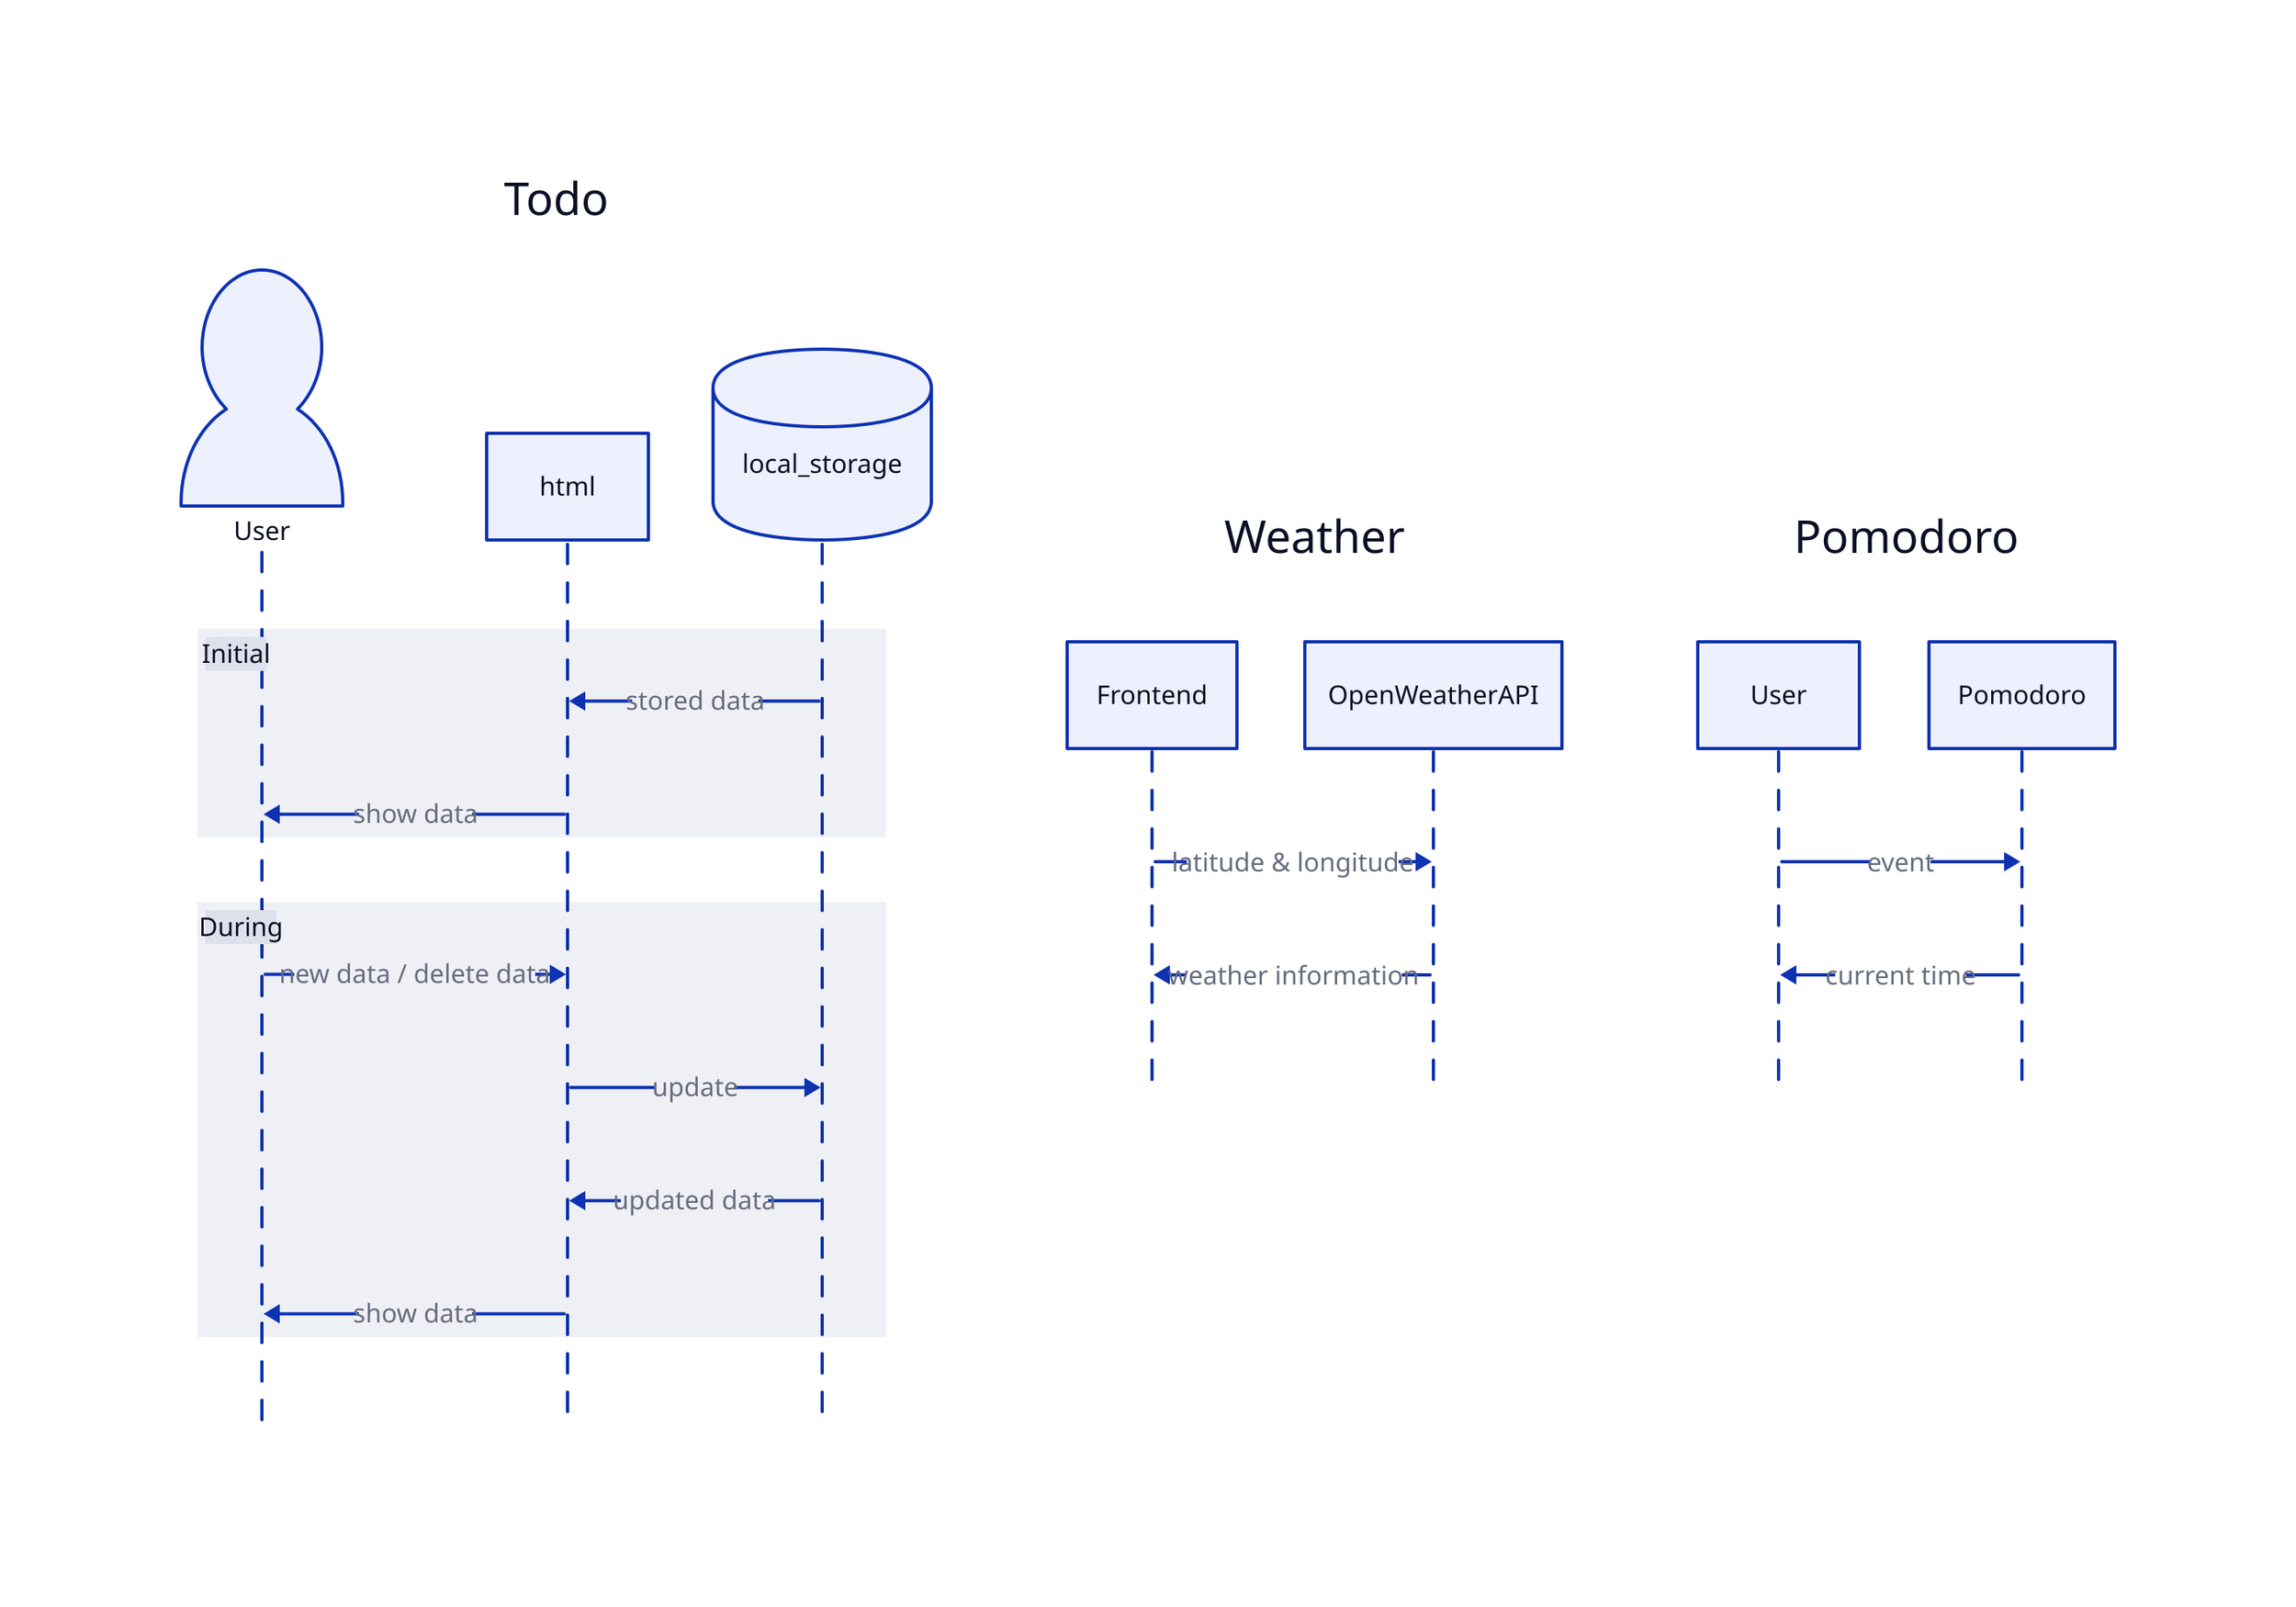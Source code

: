 Todo: {
  shape: sequence_diagram

  user: User
  html
  local_storage

  user.shape: person
  local_storage.shape: cylinder

  Initial: {
    local_storage -> html: stored data
    html -> user: show data
  }

  During: {
    user -> html: new data / delete data
    html -> local_storage: update
    local_storage -> html: updated data
    html -> user: show data
  }
}

Weather: {
  shape: sequence_diagram

  Frontend
  OpenWeatherAPI

  Frontend -> OpenWeatherAPI: latitude & longitude
  OpenWeatherAPI -> Frontend: weather information
}

Pomodoro: {
  shape: sequence_diagram

  user: User
  Pomodoro

  user -> Pomodoro: event
  Pomodoro -> user: current time
}
